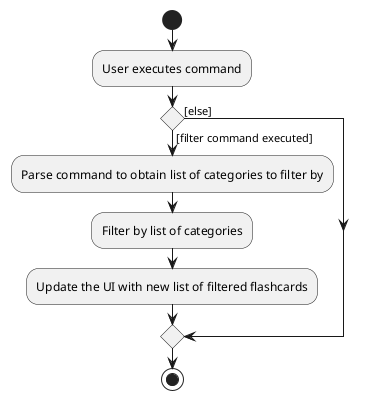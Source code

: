 @startuml
start
:User executes command;

'Since the beta syntax does not support placing the condition outside the
'diamond we place it as the true branch instead.

if () then ([filter command executed])
    :Parse command to obtain list of categories to filter by;
    :Filter by list of categories;
    :Update the UI with new list of filtered flashcards;
else ([else])
endif
stop
@enduml
